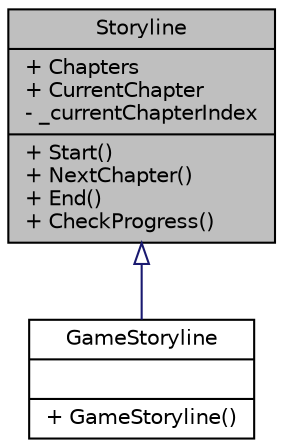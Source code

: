 digraph "Storyline"
{
 // INTERACTIVE_SVG=YES
  edge [fontname="Helvetica",fontsize="10",labelfontname="Helvetica",labelfontsize="10"];
  node [fontname="Helvetica",fontsize="10",shape=record];
  Node1 [label="{Storyline\n|+ Chapters\l+ CurrentChapter\l- _currentChapterIndex\l|+ Start()\l+ NextChapter()\l+ End()\l+ CheckProgress()\l}",height=0.2,width=0.4,color="black", fillcolor="grey75", style="filled" fontcolor="black"];
  Node1 -> Node2 [dir="back",color="midnightblue",fontsize="10",style="solid",arrowtail="onormal",fontname="Helvetica"];
  Node2 [label="{GameStoryline\n||+ GameStoryline()\l}",height=0.2,width=0.4,color="black", fillcolor="white", style="filled",URL="$d0/d7c/class_action_rpg_kit_1_1_tests_1_1_story_1_1_game_storyline.xhtml"];
}
